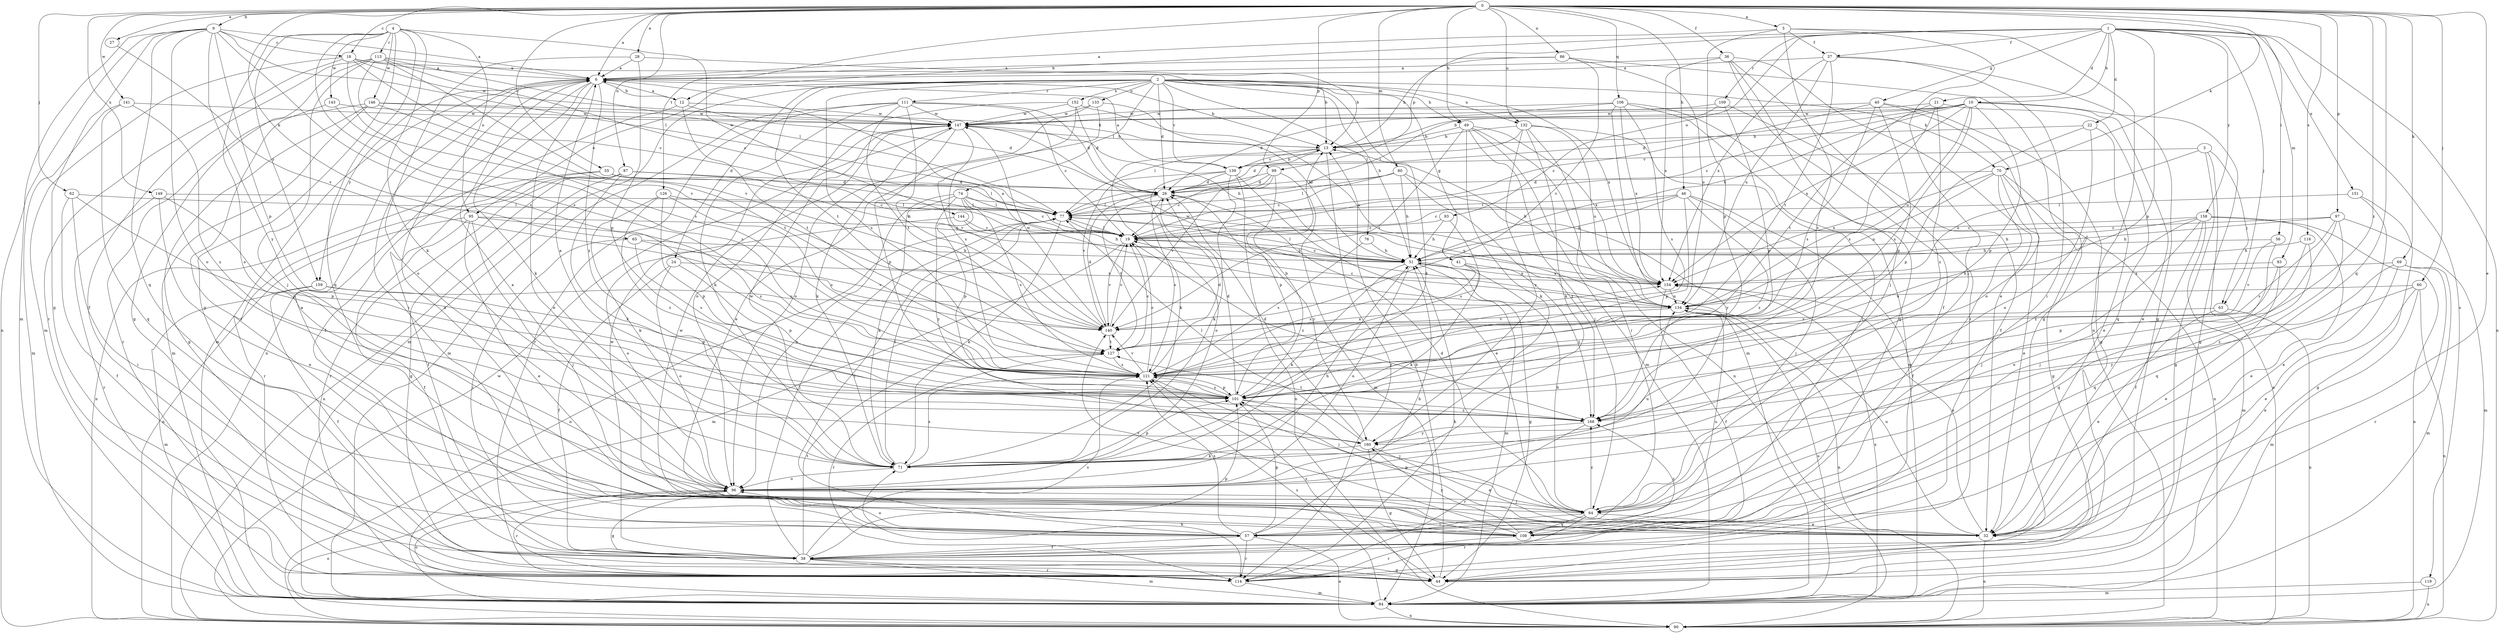strict digraph  {
0;
1;
2;
3;
4;
5;
6;
9;
10;
12;
13;
18;
19;
21;
22;
24;
26;
27;
28;
32;
36;
37;
38;
40;
41;
44;
46;
49;
51;
55;
56;
57;
60;
62;
63;
64;
65;
69;
70;
71;
74;
76;
77;
80;
83;
84;
86;
87;
90;
93;
95;
96;
97;
99;
101;
106;
108;
109;
111;
113;
114;
116;
119;
121;
126;
127;
132;
133;
134;
139;
140;
141;
143;
144;
146;
147;
149;
151;
152;
154;
158;
159;
160;
168;
0 -> 5  [label=a];
0 -> 6  [label=a];
0 -> 9  [label=b];
0 -> 18  [label=c];
0 -> 27  [label=e];
0 -> 28  [label=e];
0 -> 32  [label=e];
0 -> 36  [label=f];
0 -> 46  [label=h];
0 -> 49  [label=h];
0 -> 55  [label=i];
0 -> 56  [label=i];
0 -> 60  [label=j];
0 -> 62  [label=j];
0 -> 65  [label=k];
0 -> 69  [label=k];
0 -> 70  [label=k];
0 -> 80  [label=m];
0 -> 86  [label=n];
0 -> 87  [label=n];
0 -> 97  [label=p];
0 -> 99  [label=p];
0 -> 106  [label=q];
0 -> 108  [label=q];
0 -> 116  [label=s];
0 -> 126  [label=t];
0 -> 132  [label=u];
0 -> 141  [label=w];
0 -> 149  [label=x];
0 -> 168  [label=z];
1 -> 10  [label=b];
1 -> 12  [label=b];
1 -> 21  [label=d];
1 -> 22  [label=d];
1 -> 37  [label=f];
1 -> 40  [label=g];
1 -> 63  [label=j];
1 -> 83  [label=m];
1 -> 90  [label=n];
1 -> 93  [label=o];
1 -> 99  [label=p];
1 -> 101  [label=p];
1 -> 109  [label=r];
1 -> 119  [label=s];
1 -> 151  [label=x];
1 -> 158  [label=y];
2 -> 24  [label=d];
2 -> 26  [label=d];
2 -> 41  [label=g];
2 -> 49  [label=h];
2 -> 51  [label=h];
2 -> 70  [label=k];
2 -> 71  [label=k];
2 -> 74  [label=l];
2 -> 76  [label=l];
2 -> 84  [label=m];
2 -> 95  [label=o];
2 -> 111  [label=r];
2 -> 121  [label=s];
2 -> 127  [label=t];
2 -> 132  [label=u];
2 -> 133  [label=u];
2 -> 139  [label=v];
2 -> 152  [label=x];
2 -> 154  [label=x];
3 -> 44  [label=g];
3 -> 63  [label=j];
3 -> 90  [label=n];
3 -> 134  [label=u];
3 -> 139  [label=v];
4 -> 44  [label=g];
4 -> 71  [label=k];
4 -> 95  [label=o];
4 -> 96  [label=o];
4 -> 108  [label=q];
4 -> 113  [label=r];
4 -> 121  [label=s];
4 -> 143  [label=w];
4 -> 144  [label=w];
4 -> 146  [label=w];
4 -> 159  [label=y];
5 -> 6  [label=a];
5 -> 37  [label=f];
5 -> 64  [label=j];
5 -> 90  [label=n];
5 -> 101  [label=p];
5 -> 168  [label=z];
6 -> 12  [label=b];
6 -> 13  [label=b];
6 -> 32  [label=e];
6 -> 57  [label=i];
6 -> 71  [label=k];
6 -> 84  [label=m];
6 -> 90  [label=n];
6 -> 159  [label=y];
6 -> 168  [label=z];
9 -> 6  [label=a];
9 -> 18  [label=c];
9 -> 44  [label=g];
9 -> 77  [label=l];
9 -> 84  [label=m];
9 -> 90  [label=n];
9 -> 96  [label=o];
9 -> 101  [label=p];
9 -> 108  [label=q];
9 -> 121  [label=s];
9 -> 160  [label=y];
10 -> 13  [label=b];
10 -> 19  [label=c];
10 -> 26  [label=d];
10 -> 32  [label=e];
10 -> 44  [label=g];
10 -> 51  [label=h];
10 -> 101  [label=p];
10 -> 121  [label=s];
10 -> 134  [label=u];
10 -> 147  [label=w];
10 -> 154  [label=x];
12 -> 6  [label=a];
12 -> 26  [label=d];
12 -> 38  [label=f];
12 -> 127  [label=t];
12 -> 147  [label=w];
13 -> 26  [label=d];
13 -> 71  [label=k];
13 -> 114  [label=r];
13 -> 139  [label=v];
18 -> 6  [label=a];
18 -> 13  [label=b];
18 -> 19  [label=c];
18 -> 84  [label=m];
18 -> 114  [label=r];
18 -> 140  [label=v];
18 -> 147  [label=w];
19 -> 51  [label=h];
19 -> 77  [label=l];
19 -> 84  [label=m];
19 -> 140  [label=v];
19 -> 168  [label=z];
21 -> 108  [label=q];
21 -> 121  [label=s];
21 -> 127  [label=t];
21 -> 147  [label=w];
21 -> 168  [label=z];
22 -> 13  [label=b];
22 -> 32  [label=e];
22 -> 96  [label=o];
22 -> 101  [label=p];
24 -> 38  [label=f];
24 -> 96  [label=o];
24 -> 101  [label=p];
24 -> 154  [label=x];
26 -> 77  [label=l];
26 -> 121  [label=s];
26 -> 127  [label=t];
26 -> 160  [label=y];
27 -> 140  [label=v];
28 -> 6  [label=a];
28 -> 13  [label=b];
28 -> 96  [label=o];
28 -> 101  [label=p];
32 -> 90  [label=n];
32 -> 101  [label=p];
32 -> 134  [label=u];
32 -> 154  [label=x];
36 -> 6  [label=a];
36 -> 32  [label=e];
36 -> 38  [label=f];
36 -> 64  [label=j];
36 -> 114  [label=r];
36 -> 154  [label=x];
37 -> 6  [label=a];
37 -> 44  [label=g];
37 -> 57  [label=i];
37 -> 127  [label=t];
37 -> 134  [label=u];
37 -> 154  [label=x];
38 -> 44  [label=g];
38 -> 77  [label=l];
38 -> 84  [label=m];
38 -> 101  [label=p];
38 -> 114  [label=r];
38 -> 121  [label=s];
38 -> 127  [label=t];
38 -> 147  [label=w];
40 -> 19  [label=c];
40 -> 44  [label=g];
40 -> 96  [label=o];
40 -> 101  [label=p];
40 -> 121  [label=s];
40 -> 147  [label=w];
41 -> 71  [label=k];
41 -> 121  [label=s];
41 -> 154  [label=x];
41 -> 168  [label=z];
44 -> 13  [label=b];
44 -> 121  [label=s];
46 -> 19  [label=c];
46 -> 38  [label=f];
46 -> 51  [label=h];
46 -> 64  [label=j];
46 -> 77  [label=l];
46 -> 101  [label=p];
46 -> 168  [label=z];
49 -> 13  [label=b];
49 -> 64  [label=j];
49 -> 71  [label=k];
49 -> 84  [label=m];
49 -> 90  [label=n];
49 -> 140  [label=v];
49 -> 154  [label=x];
51 -> 19  [label=c];
51 -> 44  [label=g];
51 -> 71  [label=k];
51 -> 77  [label=l];
51 -> 84  [label=m];
51 -> 96  [label=o];
51 -> 154  [label=x];
55 -> 19  [label=c];
55 -> 26  [label=d];
55 -> 51  [label=h];
55 -> 90  [label=n];
55 -> 114  [label=r];
56 -> 51  [label=h];
56 -> 108  [label=q];
56 -> 140  [label=v];
57 -> 6  [label=a];
57 -> 38  [label=f];
57 -> 51  [label=h];
57 -> 77  [label=l];
57 -> 90  [label=n];
57 -> 96  [label=o];
57 -> 101  [label=p];
57 -> 114  [label=r];
57 -> 121  [label=s];
57 -> 134  [label=u];
60 -> 32  [label=e];
60 -> 84  [label=m];
60 -> 90  [label=n];
60 -> 134  [label=u];
60 -> 160  [label=y];
62 -> 38  [label=f];
62 -> 57  [label=i];
62 -> 77  [label=l];
62 -> 101  [label=p];
63 -> 32  [label=e];
63 -> 90  [label=n];
63 -> 140  [label=v];
64 -> 26  [label=d];
64 -> 32  [label=e];
64 -> 51  [label=h];
64 -> 57  [label=i];
64 -> 108  [label=q];
64 -> 114  [label=r];
64 -> 168  [label=z];
65 -> 51  [label=h];
65 -> 57  [label=i];
65 -> 121  [label=s];
65 -> 140  [label=v];
69 -> 32  [label=e];
69 -> 84  [label=m];
69 -> 114  [label=r];
69 -> 154  [label=x];
69 -> 168  [label=z];
70 -> 26  [label=d];
70 -> 32  [label=e];
70 -> 44  [label=g];
70 -> 64  [label=j];
70 -> 90  [label=n];
70 -> 134  [label=u];
70 -> 154  [label=x];
71 -> 77  [label=l];
71 -> 96  [label=o];
71 -> 101  [label=p];
71 -> 121  [label=s];
71 -> 147  [label=w];
74 -> 19  [label=c];
74 -> 71  [label=k];
74 -> 77  [label=l];
74 -> 96  [label=o];
74 -> 101  [label=p];
74 -> 121  [label=s];
74 -> 134  [label=u];
74 -> 160  [label=y];
76 -> 51  [label=h];
76 -> 121  [label=s];
77 -> 19  [label=c];
77 -> 71  [label=k];
77 -> 90  [label=n];
80 -> 19  [label=c];
80 -> 26  [label=d];
80 -> 51  [label=h];
80 -> 77  [label=l];
80 -> 160  [label=y];
80 -> 168  [label=z];
83 -> 32  [label=e];
83 -> 101  [label=p];
83 -> 154  [label=x];
84 -> 90  [label=n];
84 -> 96  [label=o];
84 -> 121  [label=s];
84 -> 134  [label=u];
84 -> 154  [label=x];
86 -> 6  [label=a];
86 -> 13  [label=b];
86 -> 44  [label=g];
86 -> 134  [label=u];
86 -> 140  [label=v];
87 -> 26  [label=d];
87 -> 38  [label=f];
87 -> 44  [label=g];
87 -> 71  [label=k];
87 -> 77  [label=l];
87 -> 90  [label=n];
87 -> 114  [label=r];
90 -> 96  [label=o];
90 -> 147  [label=w];
93 -> 19  [label=c];
93 -> 51  [label=h];
93 -> 121  [label=s];
95 -> 19  [label=c];
95 -> 32  [label=e];
95 -> 38  [label=f];
95 -> 64  [label=j];
95 -> 90  [label=n];
95 -> 121  [label=s];
96 -> 6  [label=a];
96 -> 44  [label=g];
96 -> 51  [label=h];
96 -> 64  [label=j];
96 -> 114  [label=r];
96 -> 134  [label=u];
97 -> 19  [label=c];
97 -> 51  [label=h];
97 -> 64  [label=j];
97 -> 84  [label=m];
97 -> 108  [label=q];
97 -> 121  [label=s];
99 -> 19  [label=c];
99 -> 26  [label=d];
99 -> 77  [label=l];
99 -> 84  [label=m];
99 -> 101  [label=p];
99 -> 140  [label=v];
101 -> 13  [label=b];
101 -> 26  [label=d];
101 -> 64  [label=j];
101 -> 121  [label=s];
101 -> 168  [label=z];
106 -> 26  [label=d];
106 -> 57  [label=i];
106 -> 84  [label=m];
106 -> 108  [label=q];
106 -> 121  [label=s];
106 -> 147  [label=w];
106 -> 154  [label=x];
108 -> 6  [label=a];
108 -> 114  [label=r];
108 -> 140  [label=v];
108 -> 147  [label=w];
108 -> 160  [label=y];
108 -> 168  [label=z];
109 -> 38  [label=f];
109 -> 77  [label=l];
109 -> 101  [label=p];
109 -> 147  [label=w];
111 -> 19  [label=c];
111 -> 26  [label=d];
111 -> 71  [label=k];
111 -> 84  [label=m];
111 -> 114  [label=r];
111 -> 127  [label=t];
111 -> 140  [label=v];
111 -> 147  [label=w];
113 -> 6  [label=a];
113 -> 19  [label=c];
113 -> 38  [label=f];
113 -> 44  [label=g];
113 -> 64  [label=j];
113 -> 77  [label=l];
113 -> 121  [label=s];
113 -> 140  [label=v];
114 -> 51  [label=h];
114 -> 71  [label=k];
114 -> 84  [label=m];
116 -> 51  [label=h];
116 -> 96  [label=o];
116 -> 108  [label=q];
119 -> 84  [label=m];
119 -> 90  [label=n];
121 -> 19  [label=c];
121 -> 26  [label=d];
121 -> 64  [label=j];
121 -> 101  [label=p];
121 -> 140  [label=v];
126 -> 71  [label=k];
126 -> 77  [label=l];
126 -> 101  [label=p];
126 -> 121  [label=s];
126 -> 168  [label=z];
127 -> 19  [label=c];
127 -> 114  [label=r];
127 -> 121  [label=s];
127 -> 154  [label=x];
132 -> 13  [label=b];
132 -> 57  [label=i];
132 -> 71  [label=k];
132 -> 77  [label=l];
132 -> 84  [label=m];
132 -> 134  [label=u];
132 -> 160  [label=y];
133 -> 32  [label=e];
133 -> 51  [label=h];
133 -> 96  [label=o];
133 -> 147  [label=w];
134 -> 6  [label=a];
134 -> 19  [label=c];
134 -> 90  [label=n];
134 -> 140  [label=v];
134 -> 147  [label=w];
139 -> 6  [label=a];
139 -> 13  [label=b];
139 -> 26  [label=d];
139 -> 32  [label=e];
139 -> 71  [label=k];
139 -> 90  [label=n];
139 -> 96  [label=o];
139 -> 140  [label=v];
140 -> 19  [label=c];
140 -> 26  [label=d];
140 -> 127  [label=t];
140 -> 147  [label=w];
141 -> 84  [label=m];
141 -> 108  [label=q];
141 -> 147  [label=w];
141 -> 168  [label=z];
143 -> 57  [label=i];
143 -> 121  [label=s];
143 -> 147  [label=w];
144 -> 19  [label=c];
144 -> 51  [label=h];
144 -> 96  [label=o];
146 -> 13  [label=b];
146 -> 44  [label=g];
146 -> 84  [label=m];
146 -> 114  [label=r];
146 -> 127  [label=t];
146 -> 147  [label=w];
147 -> 13  [label=b];
147 -> 51  [label=h];
147 -> 71  [label=k];
147 -> 101  [label=p];
147 -> 140  [label=v];
149 -> 32  [label=e];
149 -> 77  [label=l];
149 -> 101  [label=p];
149 -> 114  [label=r];
151 -> 32  [label=e];
151 -> 44  [label=g];
151 -> 77  [label=l];
152 -> 26  [label=d];
152 -> 96  [label=o];
152 -> 121  [label=s];
152 -> 134  [label=u];
152 -> 147  [label=w];
154 -> 13  [label=b];
154 -> 38  [label=f];
154 -> 77  [label=l];
154 -> 134  [label=u];
158 -> 19  [label=c];
158 -> 32  [label=e];
158 -> 38  [label=f];
158 -> 51  [label=h];
158 -> 64  [label=j];
158 -> 84  [label=m];
158 -> 90  [label=n];
158 -> 168  [label=z];
159 -> 38  [label=f];
159 -> 84  [label=m];
159 -> 101  [label=p];
159 -> 134  [label=u];
160 -> 26  [label=d];
160 -> 32  [label=e];
160 -> 44  [label=g];
160 -> 71  [label=k];
160 -> 77  [label=l];
168 -> 6  [label=a];
168 -> 114  [label=r];
168 -> 127  [label=t];
168 -> 160  [label=y];
}
